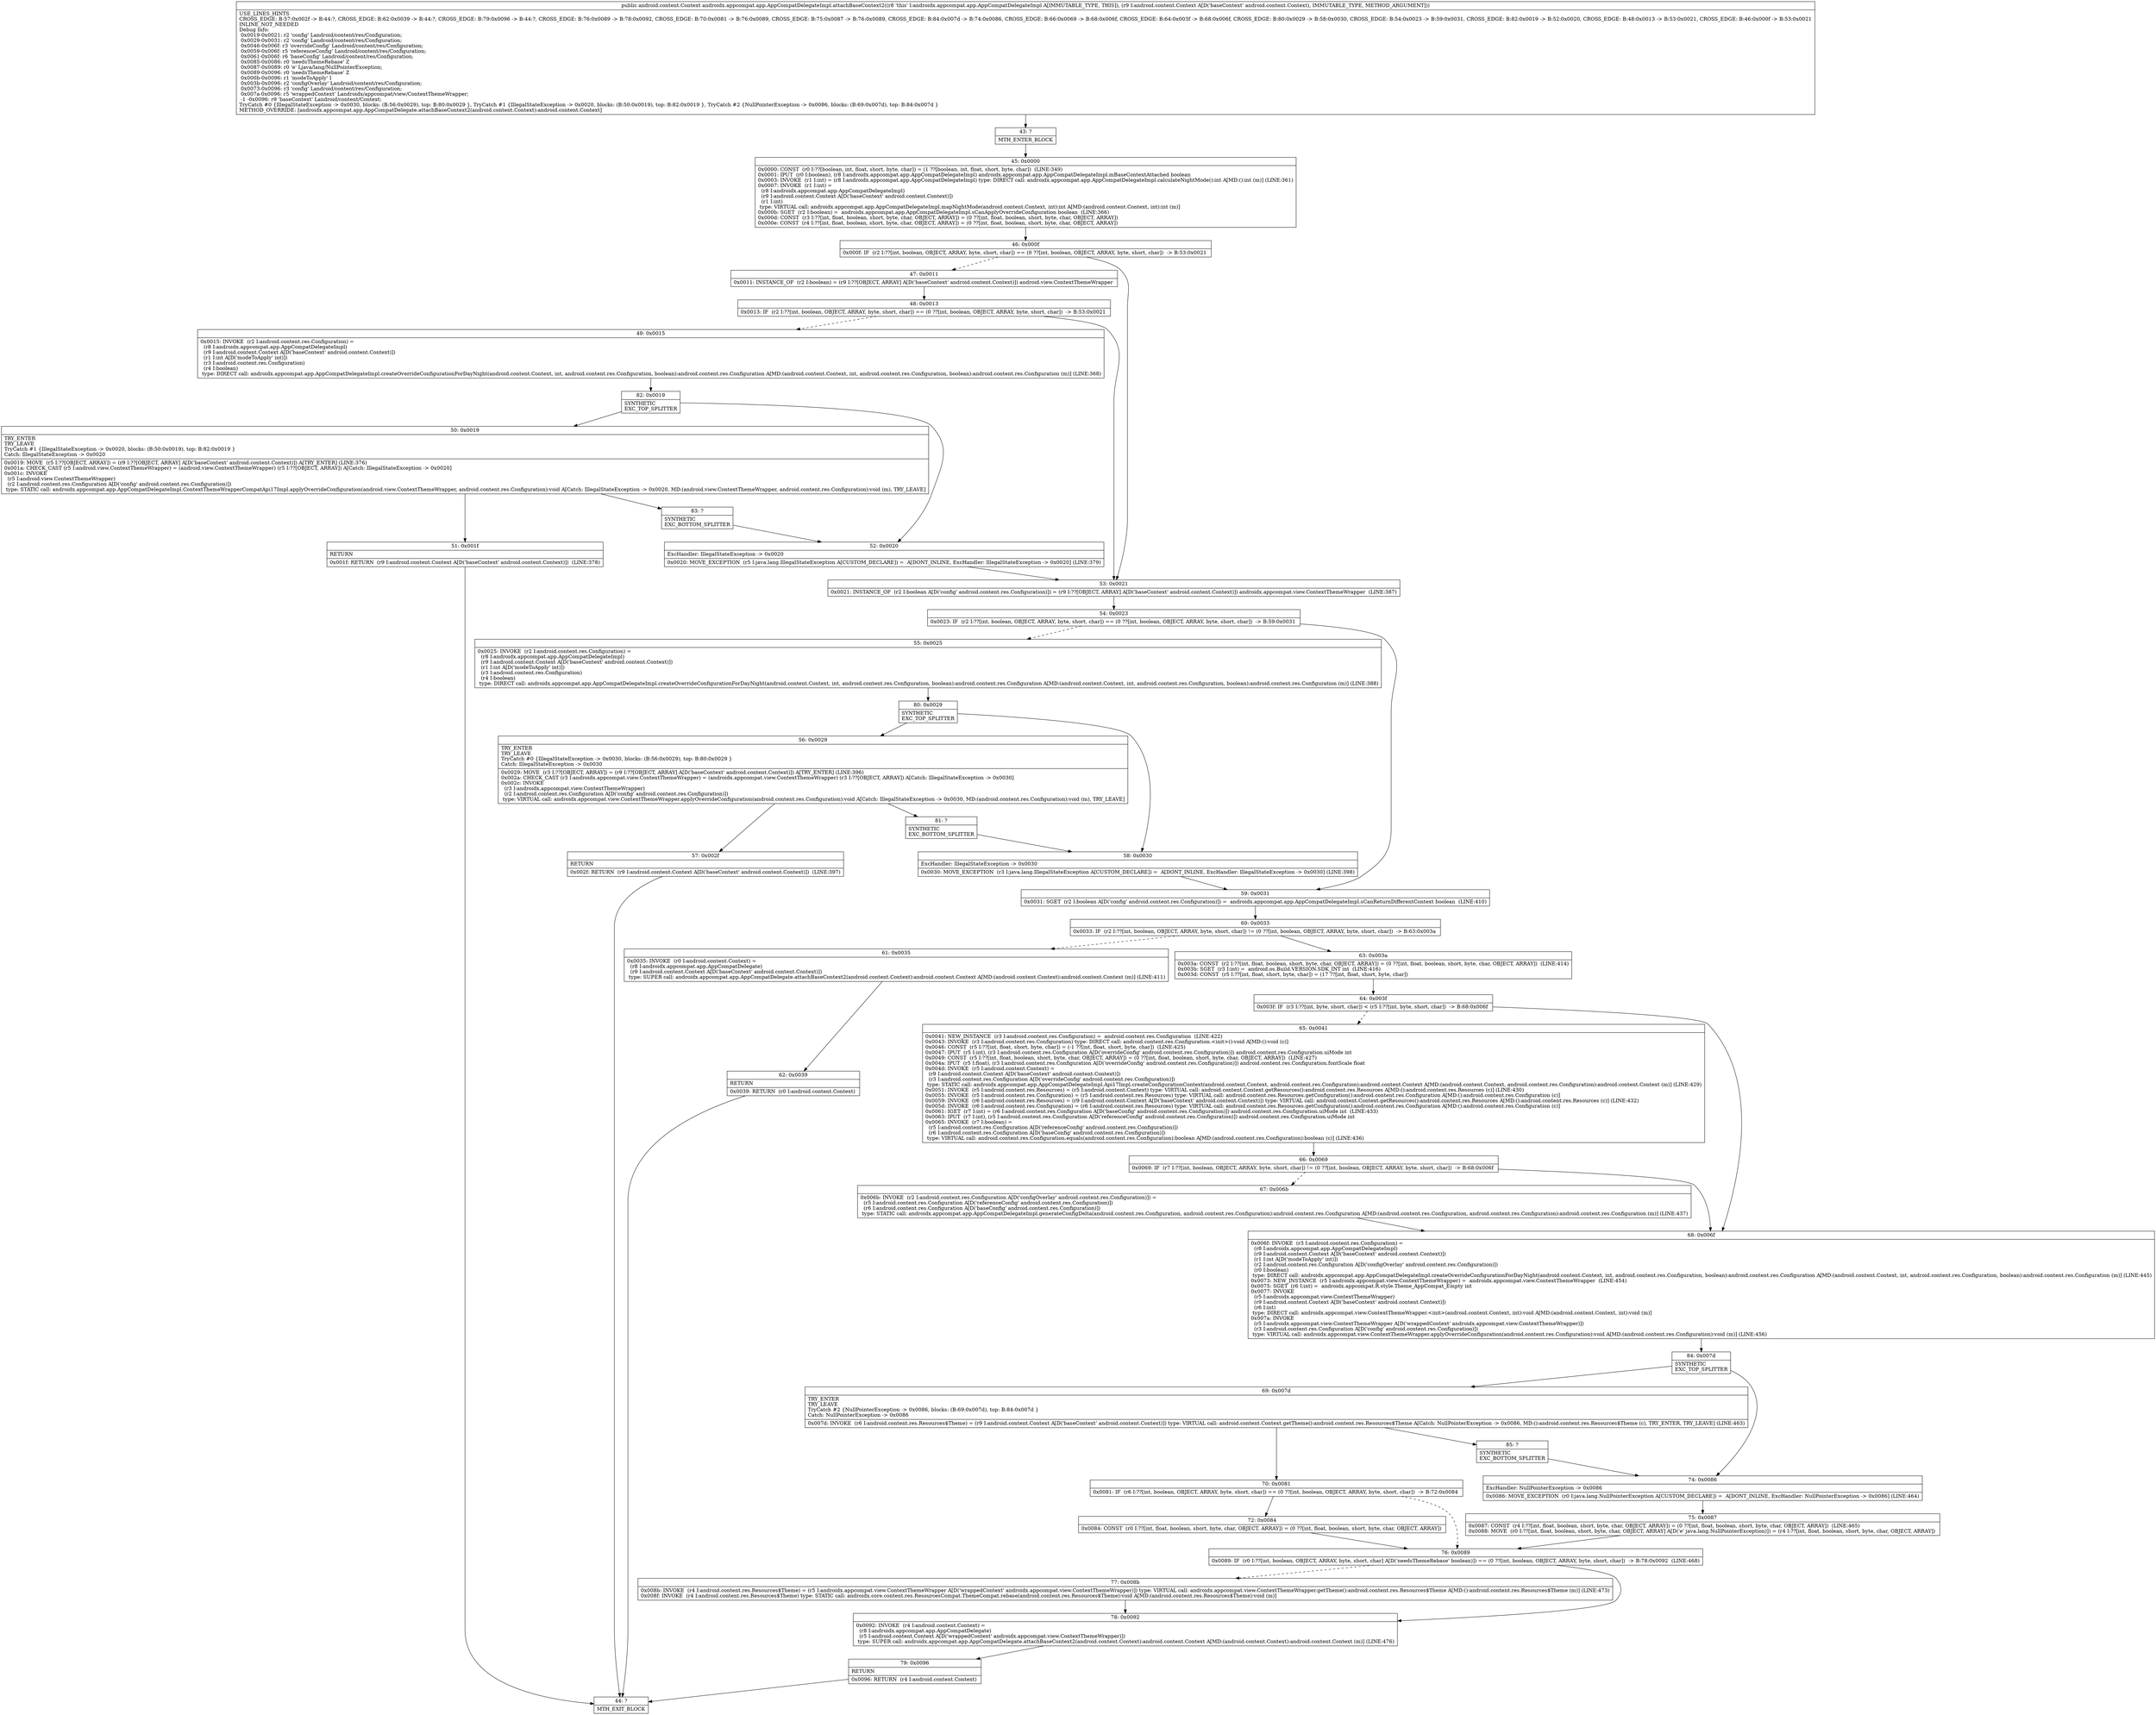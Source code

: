 digraph "CFG forandroidx.appcompat.app.AppCompatDelegateImpl.attachBaseContext2(Landroid\/content\/Context;)Landroid\/content\/Context;" {
Node_43 [shape=record,label="{43\:\ ?|MTH_ENTER_BLOCK\l}"];
Node_45 [shape=record,label="{45\:\ 0x0000|0x0000: CONST  (r0 I:??[boolean, int, float, short, byte, char]) = (1 ??[boolean, int, float, short, byte, char])  (LINE:349)\l0x0001: IPUT  (r0 I:boolean), (r8 I:androidx.appcompat.app.AppCompatDelegateImpl) androidx.appcompat.app.AppCompatDelegateImpl.mBaseContextAttached boolean \l0x0003: INVOKE  (r1 I:int) = (r8 I:androidx.appcompat.app.AppCompatDelegateImpl) type: DIRECT call: androidx.appcompat.app.AppCompatDelegateImpl.calculateNightMode():int A[MD:():int (m)] (LINE:361)\l0x0007: INVOKE  (r1 I:int) = \l  (r8 I:androidx.appcompat.app.AppCompatDelegateImpl)\l  (r9 I:android.content.Context A[D('baseContext' android.content.Context)])\l  (r1 I:int)\l type: VIRTUAL call: androidx.appcompat.app.AppCompatDelegateImpl.mapNightMode(android.content.Context, int):int A[MD:(android.content.Context, int):int (m)]\l0x000b: SGET  (r2 I:boolean) =  androidx.appcompat.app.AppCompatDelegateImpl.sCanApplyOverrideConfiguration boolean  (LINE:366)\l0x000d: CONST  (r3 I:??[int, float, boolean, short, byte, char, OBJECT, ARRAY]) = (0 ??[int, float, boolean, short, byte, char, OBJECT, ARRAY]) \l0x000e: CONST  (r4 I:??[int, float, boolean, short, byte, char, OBJECT, ARRAY]) = (0 ??[int, float, boolean, short, byte, char, OBJECT, ARRAY]) \l}"];
Node_46 [shape=record,label="{46\:\ 0x000f|0x000f: IF  (r2 I:??[int, boolean, OBJECT, ARRAY, byte, short, char]) == (0 ??[int, boolean, OBJECT, ARRAY, byte, short, char])  \-\> B:53:0x0021 \l}"];
Node_47 [shape=record,label="{47\:\ 0x0011|0x0011: INSTANCE_OF  (r2 I:boolean) = (r9 I:??[OBJECT, ARRAY] A[D('baseContext' android.content.Context)]) android.view.ContextThemeWrapper \l}"];
Node_48 [shape=record,label="{48\:\ 0x0013|0x0013: IF  (r2 I:??[int, boolean, OBJECT, ARRAY, byte, short, char]) == (0 ??[int, boolean, OBJECT, ARRAY, byte, short, char])  \-\> B:53:0x0021 \l}"];
Node_49 [shape=record,label="{49\:\ 0x0015|0x0015: INVOKE  (r2 I:android.content.res.Configuration) = \l  (r8 I:androidx.appcompat.app.AppCompatDelegateImpl)\l  (r9 I:android.content.Context A[D('baseContext' android.content.Context)])\l  (r1 I:int A[D('modeToApply' int)])\l  (r3 I:android.content.res.Configuration)\l  (r4 I:boolean)\l type: DIRECT call: androidx.appcompat.app.AppCompatDelegateImpl.createOverrideConfigurationForDayNight(android.content.Context, int, android.content.res.Configuration, boolean):android.content.res.Configuration A[MD:(android.content.Context, int, android.content.res.Configuration, boolean):android.content.res.Configuration (m)] (LINE:368)\l}"];
Node_82 [shape=record,label="{82\:\ 0x0019|SYNTHETIC\lEXC_TOP_SPLITTER\l}"];
Node_50 [shape=record,label="{50\:\ 0x0019|TRY_ENTER\lTRY_LEAVE\lTryCatch #1 \{IllegalStateException \-\> 0x0020, blocks: (B:50:0x0019), top: B:82:0x0019 \}\lCatch: IllegalStateException \-\> 0x0020\l|0x0019: MOVE  (r5 I:??[OBJECT, ARRAY]) = (r9 I:??[OBJECT, ARRAY] A[D('baseContext' android.content.Context)]) A[TRY_ENTER] (LINE:376)\l0x001a: CHECK_CAST (r5 I:android.view.ContextThemeWrapper) = (android.view.ContextThemeWrapper) (r5 I:??[OBJECT, ARRAY]) A[Catch: IllegalStateException \-\> 0x0020]\l0x001c: INVOKE  \l  (r5 I:android.view.ContextThemeWrapper)\l  (r2 I:android.content.res.Configuration A[D('config' android.content.res.Configuration)])\l type: STATIC call: androidx.appcompat.app.AppCompatDelegateImpl.ContextThemeWrapperCompatApi17Impl.applyOverrideConfiguration(android.view.ContextThemeWrapper, android.content.res.Configuration):void A[Catch: IllegalStateException \-\> 0x0020, MD:(android.view.ContextThemeWrapper, android.content.res.Configuration):void (m), TRY_LEAVE]\l}"];
Node_51 [shape=record,label="{51\:\ 0x001f|RETURN\l|0x001f: RETURN  (r9 I:android.content.Context A[D('baseContext' android.content.Context)])  (LINE:378)\l}"];
Node_44 [shape=record,label="{44\:\ ?|MTH_EXIT_BLOCK\l}"];
Node_83 [shape=record,label="{83\:\ ?|SYNTHETIC\lEXC_BOTTOM_SPLITTER\l}"];
Node_52 [shape=record,label="{52\:\ 0x0020|ExcHandler: IllegalStateException \-\> 0x0020\l|0x0020: MOVE_EXCEPTION  (r5 I:java.lang.IllegalStateException A[CUSTOM_DECLARE]) =  A[DONT_INLINE, ExcHandler: IllegalStateException \-\> 0x0020] (LINE:379)\l}"];
Node_53 [shape=record,label="{53\:\ 0x0021|0x0021: INSTANCE_OF  (r2 I:boolean A[D('config' android.content.res.Configuration)]) = (r9 I:??[OBJECT, ARRAY] A[D('baseContext' android.content.Context)]) androidx.appcompat.view.ContextThemeWrapper  (LINE:387)\l}"];
Node_54 [shape=record,label="{54\:\ 0x0023|0x0023: IF  (r2 I:??[int, boolean, OBJECT, ARRAY, byte, short, char]) == (0 ??[int, boolean, OBJECT, ARRAY, byte, short, char])  \-\> B:59:0x0031 \l}"];
Node_55 [shape=record,label="{55\:\ 0x0025|0x0025: INVOKE  (r2 I:android.content.res.Configuration) = \l  (r8 I:androidx.appcompat.app.AppCompatDelegateImpl)\l  (r9 I:android.content.Context A[D('baseContext' android.content.Context)])\l  (r1 I:int A[D('modeToApply' int)])\l  (r3 I:android.content.res.Configuration)\l  (r4 I:boolean)\l type: DIRECT call: androidx.appcompat.app.AppCompatDelegateImpl.createOverrideConfigurationForDayNight(android.content.Context, int, android.content.res.Configuration, boolean):android.content.res.Configuration A[MD:(android.content.Context, int, android.content.res.Configuration, boolean):android.content.res.Configuration (m)] (LINE:388)\l}"];
Node_80 [shape=record,label="{80\:\ 0x0029|SYNTHETIC\lEXC_TOP_SPLITTER\l}"];
Node_56 [shape=record,label="{56\:\ 0x0029|TRY_ENTER\lTRY_LEAVE\lTryCatch #0 \{IllegalStateException \-\> 0x0030, blocks: (B:56:0x0029), top: B:80:0x0029 \}\lCatch: IllegalStateException \-\> 0x0030\l|0x0029: MOVE  (r3 I:??[OBJECT, ARRAY]) = (r9 I:??[OBJECT, ARRAY] A[D('baseContext' android.content.Context)]) A[TRY_ENTER] (LINE:396)\l0x002a: CHECK_CAST (r3 I:androidx.appcompat.view.ContextThemeWrapper) = (androidx.appcompat.view.ContextThemeWrapper) (r3 I:??[OBJECT, ARRAY]) A[Catch: IllegalStateException \-\> 0x0030]\l0x002c: INVOKE  \l  (r3 I:androidx.appcompat.view.ContextThemeWrapper)\l  (r2 I:android.content.res.Configuration A[D('config' android.content.res.Configuration)])\l type: VIRTUAL call: androidx.appcompat.view.ContextThemeWrapper.applyOverrideConfiguration(android.content.res.Configuration):void A[Catch: IllegalStateException \-\> 0x0030, MD:(android.content.res.Configuration):void (m), TRY_LEAVE]\l}"];
Node_57 [shape=record,label="{57\:\ 0x002f|RETURN\l|0x002f: RETURN  (r9 I:android.content.Context A[D('baseContext' android.content.Context)])  (LINE:397)\l}"];
Node_81 [shape=record,label="{81\:\ ?|SYNTHETIC\lEXC_BOTTOM_SPLITTER\l}"];
Node_58 [shape=record,label="{58\:\ 0x0030|ExcHandler: IllegalStateException \-\> 0x0030\l|0x0030: MOVE_EXCEPTION  (r3 I:java.lang.IllegalStateException A[CUSTOM_DECLARE]) =  A[DONT_INLINE, ExcHandler: IllegalStateException \-\> 0x0030] (LINE:398)\l}"];
Node_59 [shape=record,label="{59\:\ 0x0031|0x0031: SGET  (r2 I:boolean A[D('config' android.content.res.Configuration)]) =  androidx.appcompat.app.AppCompatDelegateImpl.sCanReturnDifferentContext boolean  (LINE:410)\l}"];
Node_60 [shape=record,label="{60\:\ 0x0033|0x0033: IF  (r2 I:??[int, boolean, OBJECT, ARRAY, byte, short, char]) != (0 ??[int, boolean, OBJECT, ARRAY, byte, short, char])  \-\> B:63:0x003a \l}"];
Node_61 [shape=record,label="{61\:\ 0x0035|0x0035: INVOKE  (r0 I:android.content.Context) = \l  (r8 I:androidx.appcompat.app.AppCompatDelegate)\l  (r9 I:android.content.Context A[D('baseContext' android.content.Context)])\l type: SUPER call: androidx.appcompat.app.AppCompatDelegate.attachBaseContext2(android.content.Context):android.content.Context A[MD:(android.content.Context):android.content.Context (m)] (LINE:411)\l}"];
Node_62 [shape=record,label="{62\:\ 0x0039|RETURN\l|0x0039: RETURN  (r0 I:android.content.Context) \l}"];
Node_63 [shape=record,label="{63\:\ 0x003a|0x003a: CONST  (r2 I:??[int, float, boolean, short, byte, char, OBJECT, ARRAY]) = (0 ??[int, float, boolean, short, byte, char, OBJECT, ARRAY])  (LINE:414)\l0x003b: SGET  (r3 I:int) =  android.os.Build.VERSION.SDK_INT int  (LINE:416)\l0x003d: CONST  (r5 I:??[int, float, short, byte, char]) = (17 ??[int, float, short, byte, char]) \l}"];
Node_64 [shape=record,label="{64\:\ 0x003f|0x003f: IF  (r3 I:??[int, byte, short, char]) \< (r5 I:??[int, byte, short, char])  \-\> B:68:0x006f \l}"];
Node_65 [shape=record,label="{65\:\ 0x0041|0x0041: NEW_INSTANCE  (r3 I:android.content.res.Configuration) =  android.content.res.Configuration  (LINE:422)\l0x0043: INVOKE  (r3 I:android.content.res.Configuration) type: DIRECT call: android.content.res.Configuration.\<init\>():void A[MD:():void (c)]\l0x0046: CONST  (r5 I:??[int, float, short, byte, char]) = (\-1 ??[int, float, short, byte, char])  (LINE:425)\l0x0047: IPUT  (r5 I:int), (r3 I:android.content.res.Configuration A[D('overrideConfig' android.content.res.Configuration)]) android.content.res.Configuration.uiMode int \l0x0049: CONST  (r5 I:??[int, float, boolean, short, byte, char, OBJECT, ARRAY]) = (0 ??[int, float, boolean, short, byte, char, OBJECT, ARRAY])  (LINE:427)\l0x004a: IPUT  (r5 I:float), (r3 I:android.content.res.Configuration A[D('overrideConfig' android.content.res.Configuration)]) android.content.res.Configuration.fontScale float \l0x004d: INVOKE  (r5 I:android.content.Context) = \l  (r9 I:android.content.Context A[D('baseContext' android.content.Context)])\l  (r3 I:android.content.res.Configuration A[D('overrideConfig' android.content.res.Configuration)])\l type: STATIC call: androidx.appcompat.app.AppCompatDelegateImpl.Api17Impl.createConfigurationContext(android.content.Context, android.content.res.Configuration):android.content.Context A[MD:(android.content.Context, android.content.res.Configuration):android.content.Context (m)] (LINE:429)\l0x0051: INVOKE  (r5 I:android.content.res.Resources) = (r5 I:android.content.Context) type: VIRTUAL call: android.content.Context.getResources():android.content.res.Resources A[MD:():android.content.res.Resources (c)] (LINE:430)\l0x0055: INVOKE  (r5 I:android.content.res.Configuration) = (r5 I:android.content.res.Resources) type: VIRTUAL call: android.content.res.Resources.getConfiguration():android.content.res.Configuration A[MD:():android.content.res.Configuration (c)]\l0x0059: INVOKE  (r6 I:android.content.res.Resources) = (r9 I:android.content.Context A[D('baseContext' android.content.Context)]) type: VIRTUAL call: android.content.Context.getResources():android.content.res.Resources A[MD:():android.content.res.Resources (c)] (LINE:432)\l0x005d: INVOKE  (r6 I:android.content.res.Configuration) = (r6 I:android.content.res.Resources) type: VIRTUAL call: android.content.res.Resources.getConfiguration():android.content.res.Configuration A[MD:():android.content.res.Configuration (c)]\l0x0061: IGET  (r7 I:int) = (r6 I:android.content.res.Configuration A[D('baseConfig' android.content.res.Configuration)]) android.content.res.Configuration.uiMode int  (LINE:433)\l0x0063: IPUT  (r7 I:int), (r5 I:android.content.res.Configuration A[D('referenceConfig' android.content.res.Configuration)]) android.content.res.Configuration.uiMode int \l0x0065: INVOKE  (r7 I:boolean) = \l  (r5 I:android.content.res.Configuration A[D('referenceConfig' android.content.res.Configuration)])\l  (r6 I:android.content.res.Configuration A[D('baseConfig' android.content.res.Configuration)])\l type: VIRTUAL call: android.content.res.Configuration.equals(android.content.res.Configuration):boolean A[MD:(android.content.res.Configuration):boolean (c)] (LINE:436)\l}"];
Node_66 [shape=record,label="{66\:\ 0x0069|0x0069: IF  (r7 I:??[int, boolean, OBJECT, ARRAY, byte, short, char]) != (0 ??[int, boolean, OBJECT, ARRAY, byte, short, char])  \-\> B:68:0x006f \l}"];
Node_67 [shape=record,label="{67\:\ 0x006b|0x006b: INVOKE  (r2 I:android.content.res.Configuration A[D('configOverlay' android.content.res.Configuration)]) = \l  (r5 I:android.content.res.Configuration A[D('referenceConfig' android.content.res.Configuration)])\l  (r6 I:android.content.res.Configuration A[D('baseConfig' android.content.res.Configuration)])\l type: STATIC call: androidx.appcompat.app.AppCompatDelegateImpl.generateConfigDelta(android.content.res.Configuration, android.content.res.Configuration):android.content.res.Configuration A[MD:(android.content.res.Configuration, android.content.res.Configuration):android.content.res.Configuration (m)] (LINE:437)\l}"];
Node_68 [shape=record,label="{68\:\ 0x006f|0x006f: INVOKE  (r3 I:android.content.res.Configuration) = \l  (r8 I:androidx.appcompat.app.AppCompatDelegateImpl)\l  (r9 I:android.content.Context A[D('baseContext' android.content.Context)])\l  (r1 I:int A[D('modeToApply' int)])\l  (r2 I:android.content.res.Configuration A[D('configOverlay' android.content.res.Configuration)])\l  (r0 I:boolean)\l type: DIRECT call: androidx.appcompat.app.AppCompatDelegateImpl.createOverrideConfigurationForDayNight(android.content.Context, int, android.content.res.Configuration, boolean):android.content.res.Configuration A[MD:(android.content.Context, int, android.content.res.Configuration, boolean):android.content.res.Configuration (m)] (LINE:445)\l0x0073: NEW_INSTANCE  (r5 I:androidx.appcompat.view.ContextThemeWrapper) =  androidx.appcompat.view.ContextThemeWrapper  (LINE:454)\l0x0075: SGET  (r6 I:int) =  androidx.appcompat.R.style.Theme_AppCompat_Empty int \l0x0077: INVOKE  \l  (r5 I:androidx.appcompat.view.ContextThemeWrapper)\l  (r9 I:android.content.Context A[D('baseContext' android.content.Context)])\l  (r6 I:int)\l type: DIRECT call: androidx.appcompat.view.ContextThemeWrapper.\<init\>(android.content.Context, int):void A[MD:(android.content.Context, int):void (m)]\l0x007a: INVOKE  \l  (r5 I:androidx.appcompat.view.ContextThemeWrapper A[D('wrappedContext' androidx.appcompat.view.ContextThemeWrapper)])\l  (r3 I:android.content.res.Configuration A[D('config' android.content.res.Configuration)])\l type: VIRTUAL call: androidx.appcompat.view.ContextThemeWrapper.applyOverrideConfiguration(android.content.res.Configuration):void A[MD:(android.content.res.Configuration):void (m)] (LINE:456)\l}"];
Node_84 [shape=record,label="{84\:\ 0x007d|SYNTHETIC\lEXC_TOP_SPLITTER\l}"];
Node_69 [shape=record,label="{69\:\ 0x007d|TRY_ENTER\lTRY_LEAVE\lTryCatch #2 \{NullPointerException \-\> 0x0086, blocks: (B:69:0x007d), top: B:84:0x007d \}\lCatch: NullPointerException \-\> 0x0086\l|0x007d: INVOKE  (r6 I:android.content.res.Resources$Theme) = (r9 I:android.content.Context A[D('baseContext' android.content.Context)]) type: VIRTUAL call: android.content.Context.getTheme():android.content.res.Resources$Theme A[Catch: NullPointerException \-\> 0x0086, MD:():android.content.res.Resources$Theme (c), TRY_ENTER, TRY_LEAVE] (LINE:463)\l}"];
Node_70 [shape=record,label="{70\:\ 0x0081|0x0081: IF  (r6 I:??[int, boolean, OBJECT, ARRAY, byte, short, char]) == (0 ??[int, boolean, OBJECT, ARRAY, byte, short, char])  \-\> B:72:0x0084 \l}"];
Node_72 [shape=record,label="{72\:\ 0x0084|0x0084: CONST  (r0 I:??[int, float, boolean, short, byte, char, OBJECT, ARRAY]) = (0 ??[int, float, boolean, short, byte, char, OBJECT, ARRAY]) \l}"];
Node_76 [shape=record,label="{76\:\ 0x0089|0x0089: IF  (r0 I:??[int, boolean, OBJECT, ARRAY, byte, short, char] A[D('needsThemeRebase' boolean)]) == (0 ??[int, boolean, OBJECT, ARRAY, byte, short, char])  \-\> B:78:0x0092  (LINE:468)\l}"];
Node_77 [shape=record,label="{77\:\ 0x008b|0x008b: INVOKE  (r4 I:android.content.res.Resources$Theme) = (r5 I:androidx.appcompat.view.ContextThemeWrapper A[D('wrappedContext' androidx.appcompat.view.ContextThemeWrapper)]) type: VIRTUAL call: androidx.appcompat.view.ContextThemeWrapper.getTheme():android.content.res.Resources$Theme A[MD:():android.content.res.Resources$Theme (m)] (LINE:473)\l0x008f: INVOKE  (r4 I:android.content.res.Resources$Theme) type: STATIC call: androidx.core.content.res.ResourcesCompat.ThemeCompat.rebase(android.content.res.Resources$Theme):void A[MD:(android.content.res.Resources$Theme):void (m)]\l}"];
Node_78 [shape=record,label="{78\:\ 0x0092|0x0092: INVOKE  (r4 I:android.content.Context) = \l  (r8 I:androidx.appcompat.app.AppCompatDelegate)\l  (r5 I:android.content.Context A[D('wrappedContext' androidx.appcompat.view.ContextThemeWrapper)])\l type: SUPER call: androidx.appcompat.app.AppCompatDelegate.attachBaseContext2(android.content.Context):android.content.Context A[MD:(android.content.Context):android.content.Context (m)] (LINE:476)\l}"];
Node_79 [shape=record,label="{79\:\ 0x0096|RETURN\l|0x0096: RETURN  (r4 I:android.content.Context) \l}"];
Node_85 [shape=record,label="{85\:\ ?|SYNTHETIC\lEXC_BOTTOM_SPLITTER\l}"];
Node_74 [shape=record,label="{74\:\ 0x0086|ExcHandler: NullPointerException \-\> 0x0086\l|0x0086: MOVE_EXCEPTION  (r0 I:java.lang.NullPointerException A[CUSTOM_DECLARE]) =  A[DONT_INLINE, ExcHandler: NullPointerException \-\> 0x0086] (LINE:464)\l}"];
Node_75 [shape=record,label="{75\:\ 0x0087|0x0087: CONST  (r4 I:??[int, float, boolean, short, byte, char, OBJECT, ARRAY]) = (0 ??[int, float, boolean, short, byte, char, OBJECT, ARRAY])  (LINE:465)\l0x0088: MOVE  (r0 I:??[int, float, boolean, short, byte, char, OBJECT, ARRAY] A[D('e' java.lang.NullPointerException)]) = (r4 I:??[int, float, boolean, short, byte, char, OBJECT, ARRAY]) \l}"];
MethodNode[shape=record,label="{public android.content.Context androidx.appcompat.app.AppCompatDelegateImpl.attachBaseContext2((r8 'this' I:androidx.appcompat.app.AppCompatDelegateImpl A[IMMUTABLE_TYPE, THIS]), (r9 I:android.content.Context A[D('baseContext' android.content.Context), IMMUTABLE_TYPE, METHOD_ARGUMENT]))  | USE_LINES_HINTS\lCROSS_EDGE: B:57:0x002f \-\> B:44:?, CROSS_EDGE: B:62:0x0039 \-\> B:44:?, CROSS_EDGE: B:79:0x0096 \-\> B:44:?, CROSS_EDGE: B:76:0x0089 \-\> B:78:0x0092, CROSS_EDGE: B:70:0x0081 \-\> B:76:0x0089, CROSS_EDGE: B:75:0x0087 \-\> B:76:0x0089, CROSS_EDGE: B:84:0x007d \-\> B:74:0x0086, CROSS_EDGE: B:66:0x0069 \-\> B:68:0x006f, CROSS_EDGE: B:64:0x003f \-\> B:68:0x006f, CROSS_EDGE: B:80:0x0029 \-\> B:58:0x0030, CROSS_EDGE: B:54:0x0023 \-\> B:59:0x0031, CROSS_EDGE: B:82:0x0019 \-\> B:52:0x0020, CROSS_EDGE: B:48:0x0013 \-\> B:53:0x0021, CROSS_EDGE: B:46:0x000f \-\> B:53:0x0021\lINLINE_NOT_NEEDED\lDebug Info:\l  0x0019\-0x0021: r2 'config' Landroid\/content\/res\/Configuration;\l  0x0029\-0x0031: r2 'config' Landroid\/content\/res\/Configuration;\l  0x0046\-0x006f: r3 'overrideConfig' Landroid\/content\/res\/Configuration;\l  0x0059\-0x006f: r5 'referenceConfig' Landroid\/content\/res\/Configuration;\l  0x0061\-0x006f: r6 'baseConfig' Landroid\/content\/res\/Configuration;\l  0x0085\-0x0086: r0 'needsThemeRebase' Z\l  0x0087\-0x0089: r0 'e' Ljava\/lang\/NullPointerException;\l  0x0089\-0x0096: r0 'needsThemeRebase' Z\l  0x000b\-0x0096: r1 'modeToApply' I\l  0x003b\-0x0096: r2 'configOverlay' Landroid\/content\/res\/Configuration;\l  0x0073\-0x0096: r3 'config' Landroid\/content\/res\/Configuration;\l  0x007a\-0x0096: r5 'wrappedContext' Landroidx\/appcompat\/view\/ContextThemeWrapper;\l  \-1 \-0x0096: r9 'baseContext' Landroid\/content\/Context;\lTryCatch #0 \{IllegalStateException \-\> 0x0030, blocks: (B:56:0x0029), top: B:80:0x0029 \}, TryCatch #1 \{IllegalStateException \-\> 0x0020, blocks: (B:50:0x0019), top: B:82:0x0019 \}, TryCatch #2 \{NullPointerException \-\> 0x0086, blocks: (B:69:0x007d), top: B:84:0x007d \}\lMETHOD_OVERRIDE: [androidx.appcompat.app.AppCompatDelegate.attachBaseContext2(android.content.Context):android.content.Context]\l}"];
MethodNode -> Node_43;Node_43 -> Node_45;
Node_45 -> Node_46;
Node_46 -> Node_47[style=dashed];
Node_46 -> Node_53;
Node_47 -> Node_48;
Node_48 -> Node_49[style=dashed];
Node_48 -> Node_53;
Node_49 -> Node_82;
Node_82 -> Node_50;
Node_82 -> Node_52;
Node_50 -> Node_51;
Node_50 -> Node_83;
Node_51 -> Node_44;
Node_83 -> Node_52;
Node_52 -> Node_53;
Node_53 -> Node_54;
Node_54 -> Node_55[style=dashed];
Node_54 -> Node_59;
Node_55 -> Node_80;
Node_80 -> Node_56;
Node_80 -> Node_58;
Node_56 -> Node_57;
Node_56 -> Node_81;
Node_57 -> Node_44;
Node_81 -> Node_58;
Node_58 -> Node_59;
Node_59 -> Node_60;
Node_60 -> Node_61[style=dashed];
Node_60 -> Node_63;
Node_61 -> Node_62;
Node_62 -> Node_44;
Node_63 -> Node_64;
Node_64 -> Node_65[style=dashed];
Node_64 -> Node_68;
Node_65 -> Node_66;
Node_66 -> Node_67[style=dashed];
Node_66 -> Node_68;
Node_67 -> Node_68;
Node_68 -> Node_84;
Node_84 -> Node_69;
Node_84 -> Node_74;
Node_69 -> Node_70;
Node_69 -> Node_85;
Node_70 -> Node_72;
Node_70 -> Node_76[style=dashed];
Node_72 -> Node_76;
Node_76 -> Node_77[style=dashed];
Node_76 -> Node_78;
Node_77 -> Node_78;
Node_78 -> Node_79;
Node_79 -> Node_44;
Node_85 -> Node_74;
Node_74 -> Node_75;
Node_75 -> Node_76;
}

